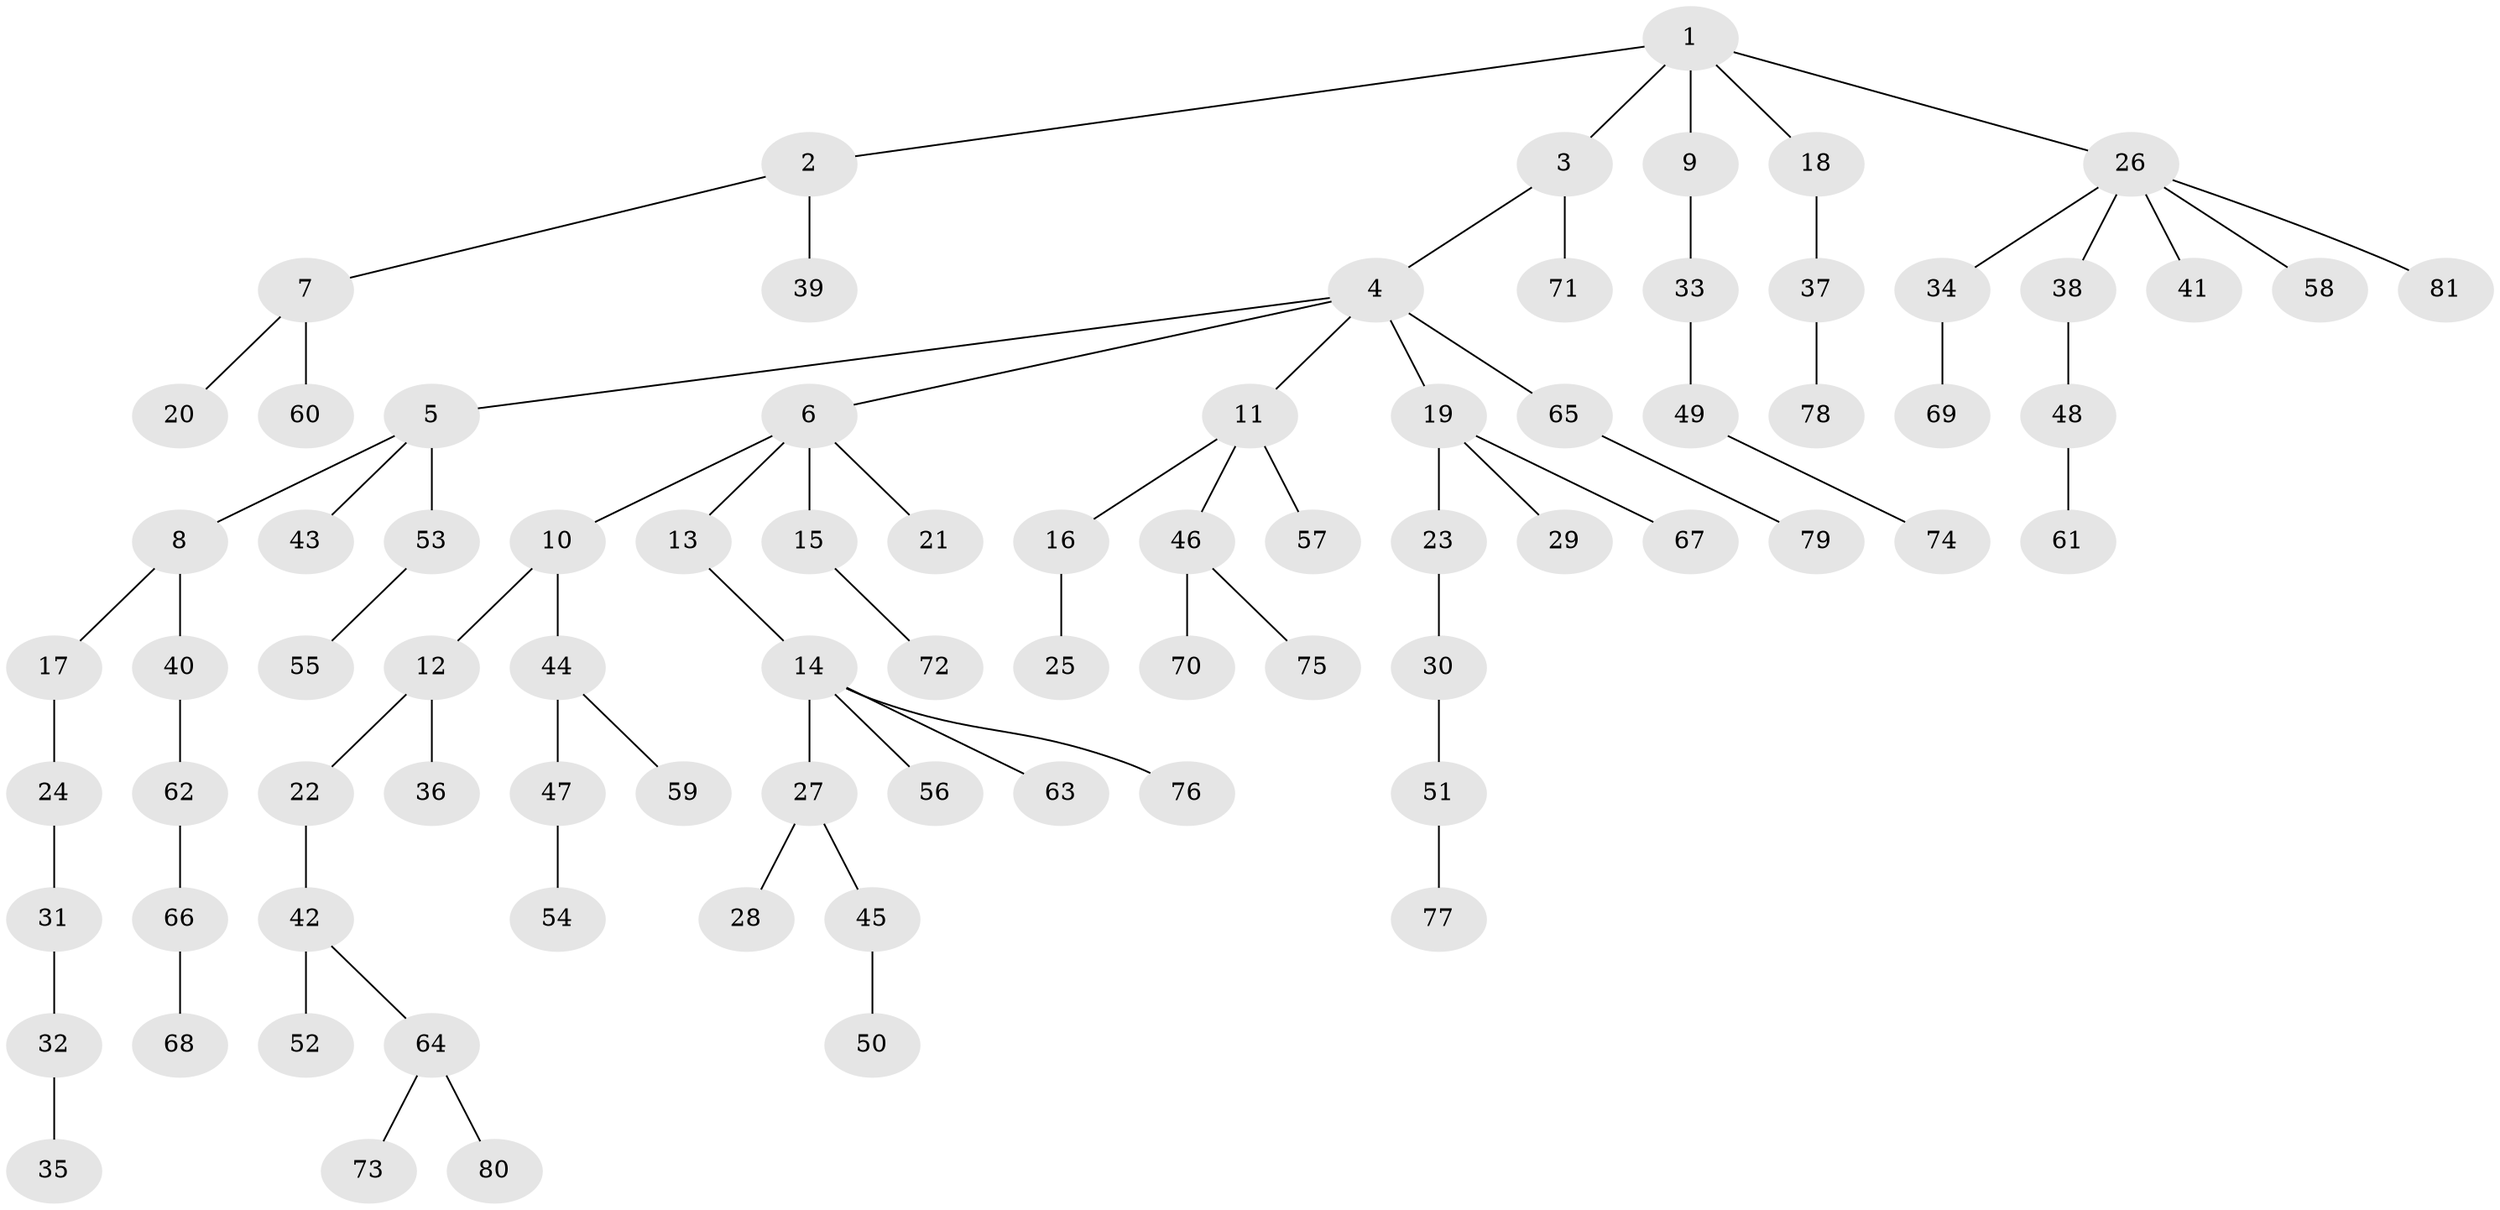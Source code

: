 // Generated by graph-tools (version 1.1) at 2025/52/03/09/25 04:52:56]
// undirected, 81 vertices, 80 edges
graph export_dot {
graph [start="1"]
  node [color=gray90,style=filled];
  1;
  2;
  3;
  4;
  5;
  6;
  7;
  8;
  9;
  10;
  11;
  12;
  13;
  14;
  15;
  16;
  17;
  18;
  19;
  20;
  21;
  22;
  23;
  24;
  25;
  26;
  27;
  28;
  29;
  30;
  31;
  32;
  33;
  34;
  35;
  36;
  37;
  38;
  39;
  40;
  41;
  42;
  43;
  44;
  45;
  46;
  47;
  48;
  49;
  50;
  51;
  52;
  53;
  54;
  55;
  56;
  57;
  58;
  59;
  60;
  61;
  62;
  63;
  64;
  65;
  66;
  67;
  68;
  69;
  70;
  71;
  72;
  73;
  74;
  75;
  76;
  77;
  78;
  79;
  80;
  81;
  1 -- 2;
  1 -- 3;
  1 -- 9;
  1 -- 18;
  1 -- 26;
  2 -- 7;
  2 -- 39;
  3 -- 4;
  3 -- 71;
  4 -- 5;
  4 -- 6;
  4 -- 11;
  4 -- 19;
  4 -- 65;
  5 -- 8;
  5 -- 43;
  5 -- 53;
  6 -- 10;
  6 -- 13;
  6 -- 15;
  6 -- 21;
  7 -- 20;
  7 -- 60;
  8 -- 17;
  8 -- 40;
  9 -- 33;
  10 -- 12;
  10 -- 44;
  11 -- 16;
  11 -- 46;
  11 -- 57;
  12 -- 22;
  12 -- 36;
  13 -- 14;
  14 -- 27;
  14 -- 56;
  14 -- 63;
  14 -- 76;
  15 -- 72;
  16 -- 25;
  17 -- 24;
  18 -- 37;
  19 -- 23;
  19 -- 29;
  19 -- 67;
  22 -- 42;
  23 -- 30;
  24 -- 31;
  26 -- 34;
  26 -- 38;
  26 -- 41;
  26 -- 58;
  26 -- 81;
  27 -- 28;
  27 -- 45;
  30 -- 51;
  31 -- 32;
  32 -- 35;
  33 -- 49;
  34 -- 69;
  37 -- 78;
  38 -- 48;
  40 -- 62;
  42 -- 52;
  42 -- 64;
  44 -- 47;
  44 -- 59;
  45 -- 50;
  46 -- 70;
  46 -- 75;
  47 -- 54;
  48 -- 61;
  49 -- 74;
  51 -- 77;
  53 -- 55;
  62 -- 66;
  64 -- 73;
  64 -- 80;
  65 -- 79;
  66 -- 68;
}
